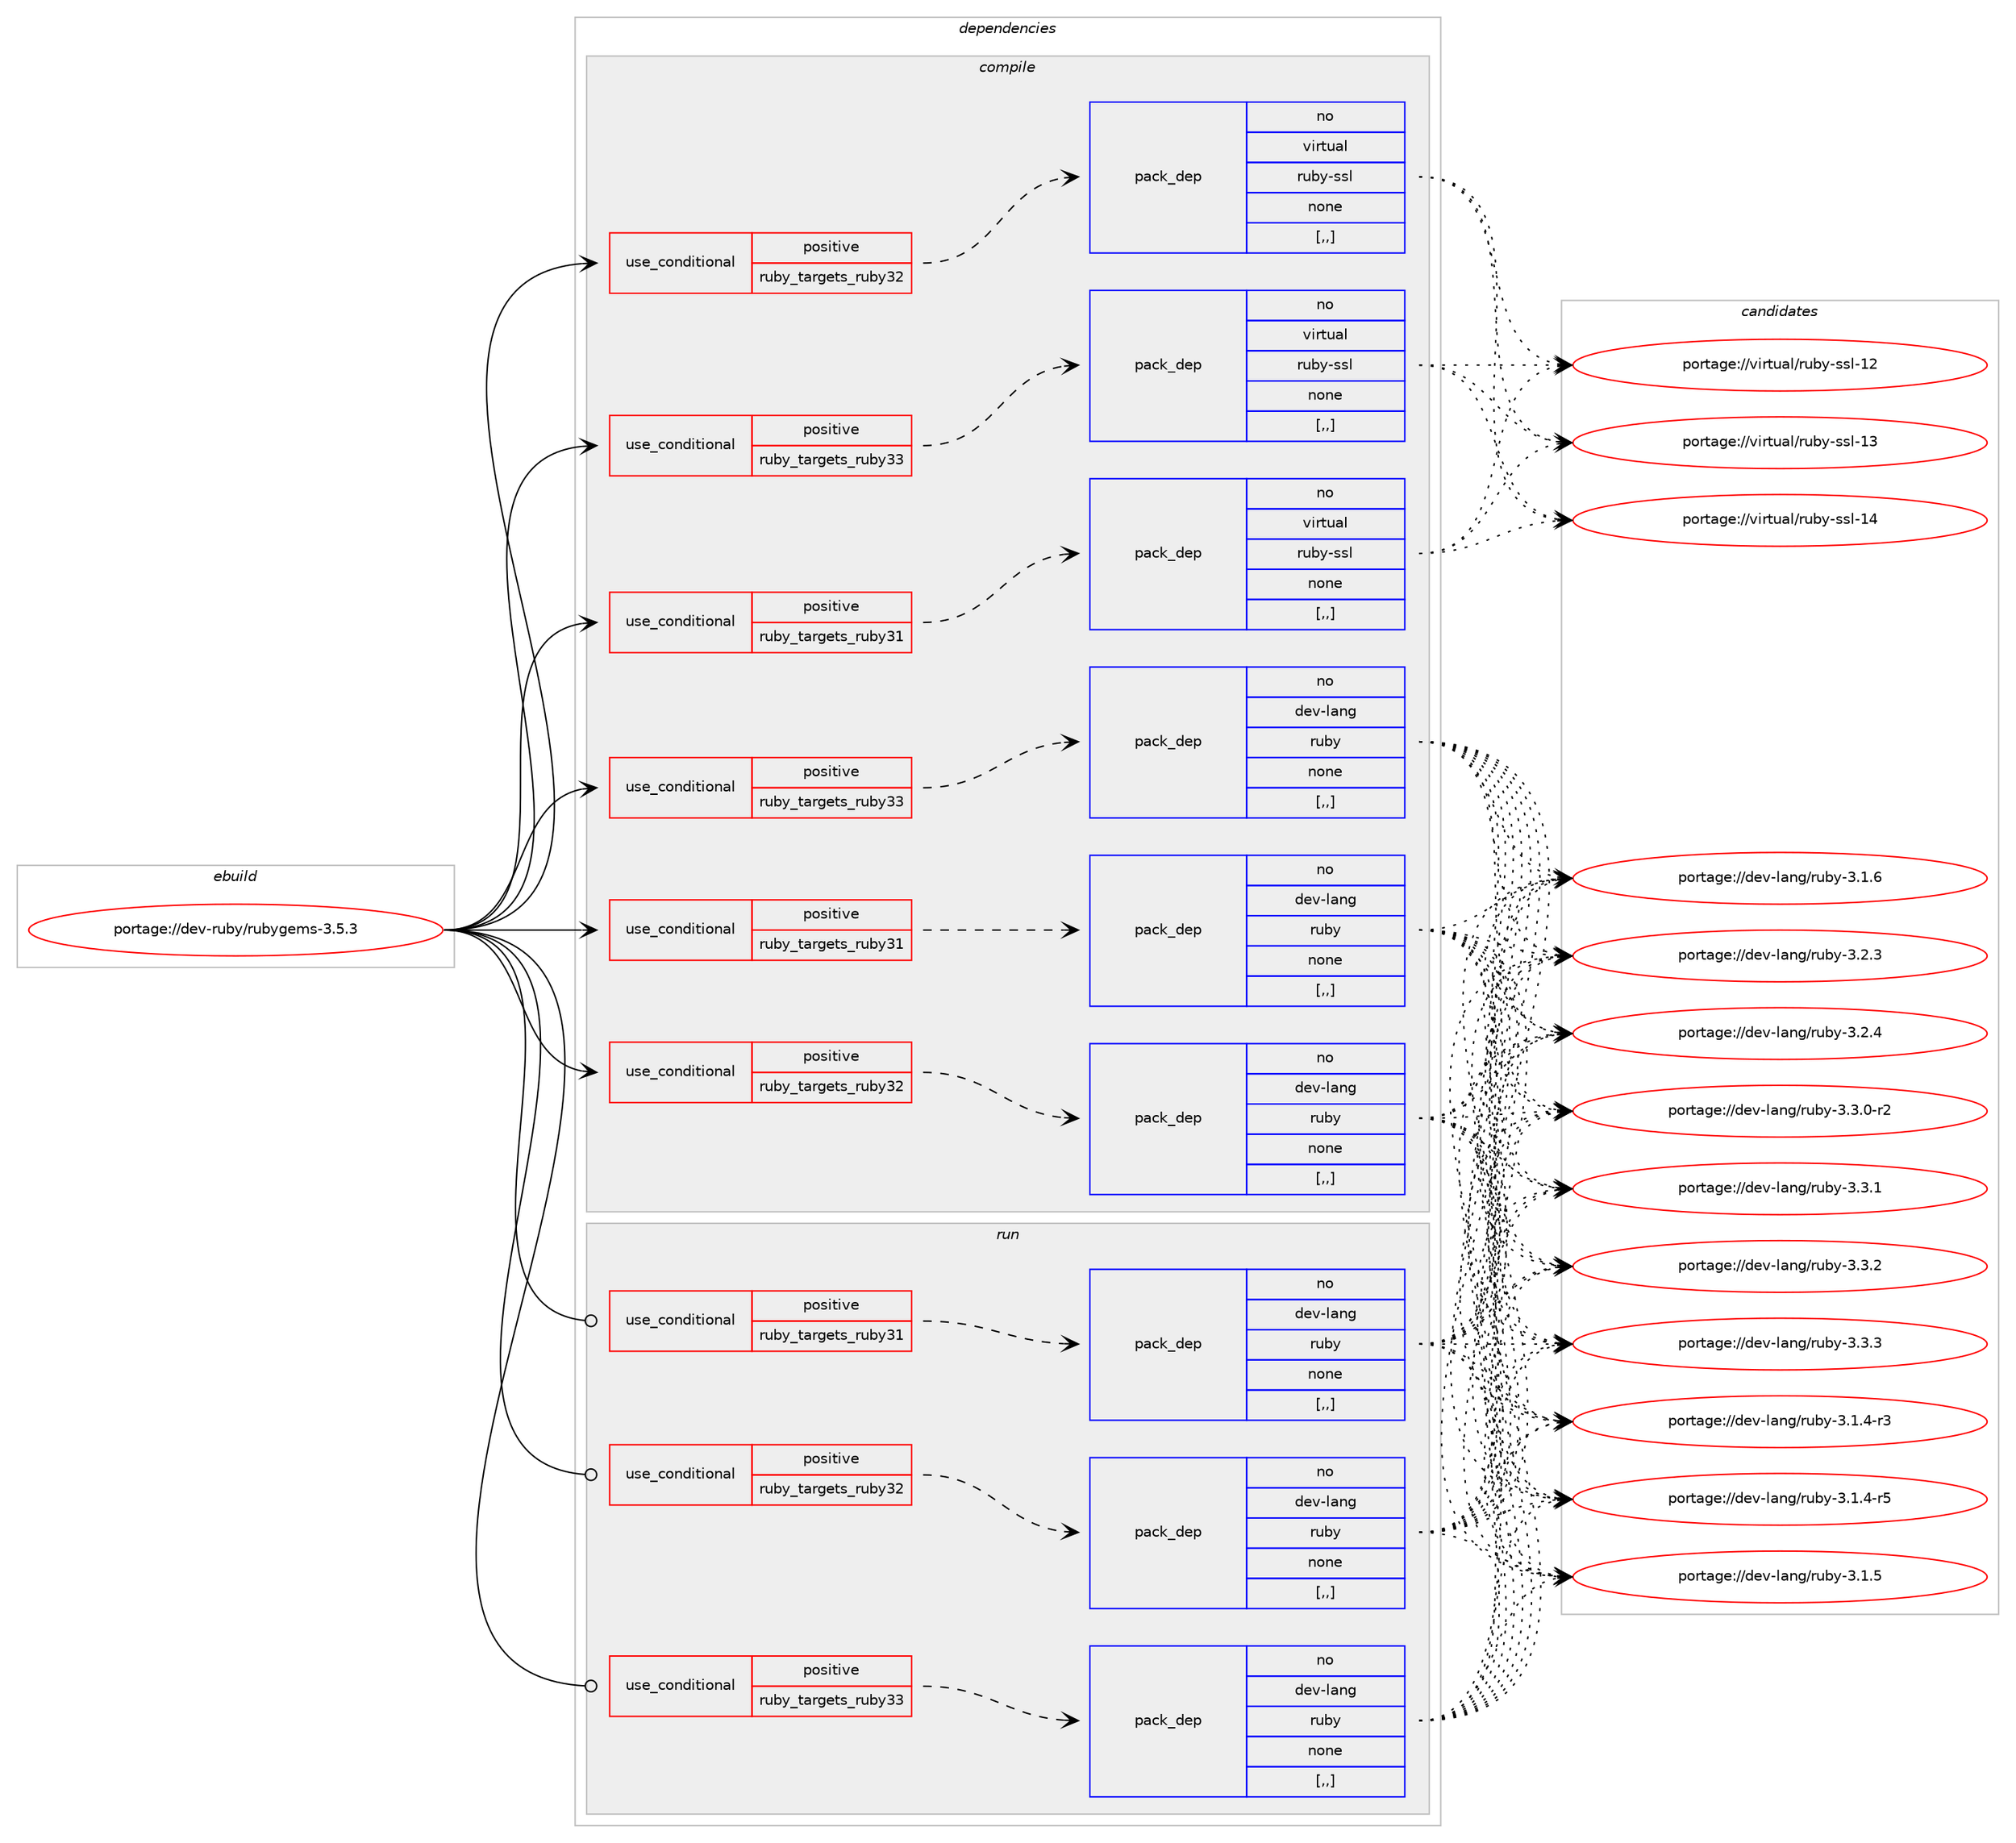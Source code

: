 digraph prolog {

# *************
# Graph options
# *************

newrank=true;
concentrate=true;
compound=true;
graph [rankdir=LR,fontname=Helvetica,fontsize=10,ranksep=1.5];#, ranksep=2.5, nodesep=0.2];
edge  [arrowhead=vee];
node  [fontname=Helvetica,fontsize=10];

# **********
# The ebuild
# **********

subgraph cluster_leftcol {
color=gray;
rank=same;
label=<<i>ebuild</i>>;
id [label="portage://dev-ruby/rubygems-3.5.3", color=red, width=4, href="../dev-ruby/rubygems-3.5.3.svg"];
}

# ****************
# The dependencies
# ****************

subgraph cluster_midcol {
color=gray;
label=<<i>dependencies</i>>;
subgraph cluster_compile {
fillcolor="#eeeeee";
style=filled;
label=<<i>compile</i>>;
subgraph cond54603 {
dependency197770 [label=<<TABLE BORDER="0" CELLBORDER="1" CELLSPACING="0" CELLPADDING="4"><TR><TD ROWSPAN="3" CELLPADDING="10">use_conditional</TD></TR><TR><TD>positive</TD></TR><TR><TD>ruby_targets_ruby31</TD></TR></TABLE>>, shape=none, color=red];
subgraph pack141800 {
dependency197771 [label=<<TABLE BORDER="0" CELLBORDER="1" CELLSPACING="0" CELLPADDING="4" WIDTH="220"><TR><TD ROWSPAN="6" CELLPADDING="30">pack_dep</TD></TR><TR><TD WIDTH="110">no</TD></TR><TR><TD>dev-lang</TD></TR><TR><TD>ruby</TD></TR><TR><TD>none</TD></TR><TR><TD>[,,]</TD></TR></TABLE>>, shape=none, color=blue];
}
dependency197770:e -> dependency197771:w [weight=20,style="dashed",arrowhead="vee"];
}
id:e -> dependency197770:w [weight=20,style="solid",arrowhead="vee"];
subgraph cond54604 {
dependency197772 [label=<<TABLE BORDER="0" CELLBORDER="1" CELLSPACING="0" CELLPADDING="4"><TR><TD ROWSPAN="3" CELLPADDING="10">use_conditional</TD></TR><TR><TD>positive</TD></TR><TR><TD>ruby_targets_ruby31</TD></TR></TABLE>>, shape=none, color=red];
subgraph pack141801 {
dependency197773 [label=<<TABLE BORDER="0" CELLBORDER="1" CELLSPACING="0" CELLPADDING="4" WIDTH="220"><TR><TD ROWSPAN="6" CELLPADDING="30">pack_dep</TD></TR><TR><TD WIDTH="110">no</TD></TR><TR><TD>virtual</TD></TR><TR><TD>ruby-ssl</TD></TR><TR><TD>none</TD></TR><TR><TD>[,,]</TD></TR></TABLE>>, shape=none, color=blue];
}
dependency197772:e -> dependency197773:w [weight=20,style="dashed",arrowhead="vee"];
}
id:e -> dependency197772:w [weight=20,style="solid",arrowhead="vee"];
subgraph cond54605 {
dependency197774 [label=<<TABLE BORDER="0" CELLBORDER="1" CELLSPACING="0" CELLPADDING="4"><TR><TD ROWSPAN="3" CELLPADDING="10">use_conditional</TD></TR><TR><TD>positive</TD></TR><TR><TD>ruby_targets_ruby32</TD></TR></TABLE>>, shape=none, color=red];
subgraph pack141802 {
dependency197775 [label=<<TABLE BORDER="0" CELLBORDER="1" CELLSPACING="0" CELLPADDING="4" WIDTH="220"><TR><TD ROWSPAN="6" CELLPADDING="30">pack_dep</TD></TR><TR><TD WIDTH="110">no</TD></TR><TR><TD>dev-lang</TD></TR><TR><TD>ruby</TD></TR><TR><TD>none</TD></TR><TR><TD>[,,]</TD></TR></TABLE>>, shape=none, color=blue];
}
dependency197774:e -> dependency197775:w [weight=20,style="dashed",arrowhead="vee"];
}
id:e -> dependency197774:w [weight=20,style="solid",arrowhead="vee"];
subgraph cond54606 {
dependency197776 [label=<<TABLE BORDER="0" CELLBORDER="1" CELLSPACING="0" CELLPADDING="4"><TR><TD ROWSPAN="3" CELLPADDING="10">use_conditional</TD></TR><TR><TD>positive</TD></TR><TR><TD>ruby_targets_ruby32</TD></TR></TABLE>>, shape=none, color=red];
subgraph pack141803 {
dependency197777 [label=<<TABLE BORDER="0" CELLBORDER="1" CELLSPACING="0" CELLPADDING="4" WIDTH="220"><TR><TD ROWSPAN="6" CELLPADDING="30">pack_dep</TD></TR><TR><TD WIDTH="110">no</TD></TR><TR><TD>virtual</TD></TR><TR><TD>ruby-ssl</TD></TR><TR><TD>none</TD></TR><TR><TD>[,,]</TD></TR></TABLE>>, shape=none, color=blue];
}
dependency197776:e -> dependency197777:w [weight=20,style="dashed",arrowhead="vee"];
}
id:e -> dependency197776:w [weight=20,style="solid",arrowhead="vee"];
subgraph cond54607 {
dependency197778 [label=<<TABLE BORDER="0" CELLBORDER="1" CELLSPACING="0" CELLPADDING="4"><TR><TD ROWSPAN="3" CELLPADDING="10">use_conditional</TD></TR><TR><TD>positive</TD></TR><TR><TD>ruby_targets_ruby33</TD></TR></TABLE>>, shape=none, color=red];
subgraph pack141804 {
dependency197779 [label=<<TABLE BORDER="0" CELLBORDER="1" CELLSPACING="0" CELLPADDING="4" WIDTH="220"><TR><TD ROWSPAN="6" CELLPADDING="30">pack_dep</TD></TR><TR><TD WIDTH="110">no</TD></TR><TR><TD>dev-lang</TD></TR><TR><TD>ruby</TD></TR><TR><TD>none</TD></TR><TR><TD>[,,]</TD></TR></TABLE>>, shape=none, color=blue];
}
dependency197778:e -> dependency197779:w [weight=20,style="dashed",arrowhead="vee"];
}
id:e -> dependency197778:w [weight=20,style="solid",arrowhead="vee"];
subgraph cond54608 {
dependency197780 [label=<<TABLE BORDER="0" CELLBORDER="1" CELLSPACING="0" CELLPADDING="4"><TR><TD ROWSPAN="3" CELLPADDING="10">use_conditional</TD></TR><TR><TD>positive</TD></TR><TR><TD>ruby_targets_ruby33</TD></TR></TABLE>>, shape=none, color=red];
subgraph pack141805 {
dependency197781 [label=<<TABLE BORDER="0" CELLBORDER="1" CELLSPACING="0" CELLPADDING="4" WIDTH="220"><TR><TD ROWSPAN="6" CELLPADDING="30">pack_dep</TD></TR><TR><TD WIDTH="110">no</TD></TR><TR><TD>virtual</TD></TR><TR><TD>ruby-ssl</TD></TR><TR><TD>none</TD></TR><TR><TD>[,,]</TD></TR></TABLE>>, shape=none, color=blue];
}
dependency197780:e -> dependency197781:w [weight=20,style="dashed",arrowhead="vee"];
}
id:e -> dependency197780:w [weight=20,style="solid",arrowhead="vee"];
}
subgraph cluster_compileandrun {
fillcolor="#eeeeee";
style=filled;
label=<<i>compile and run</i>>;
}
subgraph cluster_run {
fillcolor="#eeeeee";
style=filled;
label=<<i>run</i>>;
subgraph cond54609 {
dependency197782 [label=<<TABLE BORDER="0" CELLBORDER="1" CELLSPACING="0" CELLPADDING="4"><TR><TD ROWSPAN="3" CELLPADDING="10">use_conditional</TD></TR><TR><TD>positive</TD></TR><TR><TD>ruby_targets_ruby31</TD></TR></TABLE>>, shape=none, color=red];
subgraph pack141806 {
dependency197783 [label=<<TABLE BORDER="0" CELLBORDER="1" CELLSPACING="0" CELLPADDING="4" WIDTH="220"><TR><TD ROWSPAN="6" CELLPADDING="30">pack_dep</TD></TR><TR><TD WIDTH="110">no</TD></TR><TR><TD>dev-lang</TD></TR><TR><TD>ruby</TD></TR><TR><TD>none</TD></TR><TR><TD>[,,]</TD></TR></TABLE>>, shape=none, color=blue];
}
dependency197782:e -> dependency197783:w [weight=20,style="dashed",arrowhead="vee"];
}
id:e -> dependency197782:w [weight=20,style="solid",arrowhead="odot"];
subgraph cond54610 {
dependency197784 [label=<<TABLE BORDER="0" CELLBORDER="1" CELLSPACING="0" CELLPADDING="4"><TR><TD ROWSPAN="3" CELLPADDING="10">use_conditional</TD></TR><TR><TD>positive</TD></TR><TR><TD>ruby_targets_ruby32</TD></TR></TABLE>>, shape=none, color=red];
subgraph pack141807 {
dependency197785 [label=<<TABLE BORDER="0" CELLBORDER="1" CELLSPACING="0" CELLPADDING="4" WIDTH="220"><TR><TD ROWSPAN="6" CELLPADDING="30">pack_dep</TD></TR><TR><TD WIDTH="110">no</TD></TR><TR><TD>dev-lang</TD></TR><TR><TD>ruby</TD></TR><TR><TD>none</TD></TR><TR><TD>[,,]</TD></TR></TABLE>>, shape=none, color=blue];
}
dependency197784:e -> dependency197785:w [weight=20,style="dashed",arrowhead="vee"];
}
id:e -> dependency197784:w [weight=20,style="solid",arrowhead="odot"];
subgraph cond54611 {
dependency197786 [label=<<TABLE BORDER="0" CELLBORDER="1" CELLSPACING="0" CELLPADDING="4"><TR><TD ROWSPAN="3" CELLPADDING="10">use_conditional</TD></TR><TR><TD>positive</TD></TR><TR><TD>ruby_targets_ruby33</TD></TR></TABLE>>, shape=none, color=red];
subgraph pack141808 {
dependency197787 [label=<<TABLE BORDER="0" CELLBORDER="1" CELLSPACING="0" CELLPADDING="4" WIDTH="220"><TR><TD ROWSPAN="6" CELLPADDING="30">pack_dep</TD></TR><TR><TD WIDTH="110">no</TD></TR><TR><TD>dev-lang</TD></TR><TR><TD>ruby</TD></TR><TR><TD>none</TD></TR><TR><TD>[,,]</TD></TR></TABLE>>, shape=none, color=blue];
}
dependency197786:e -> dependency197787:w [weight=20,style="dashed",arrowhead="vee"];
}
id:e -> dependency197786:w [weight=20,style="solid",arrowhead="odot"];
}
}

# **************
# The candidates
# **************

subgraph cluster_choices {
rank=same;
color=gray;
label=<<i>candidates</i>>;

subgraph choice141800 {
color=black;
nodesep=1;
choice100101118451089711010347114117981214551464946524511451 [label="portage://dev-lang/ruby-3.1.4-r3", color=red, width=4,href="../dev-lang/ruby-3.1.4-r3.svg"];
choice100101118451089711010347114117981214551464946524511453 [label="portage://dev-lang/ruby-3.1.4-r5", color=red, width=4,href="../dev-lang/ruby-3.1.4-r5.svg"];
choice10010111845108971101034711411798121455146494653 [label="portage://dev-lang/ruby-3.1.5", color=red, width=4,href="../dev-lang/ruby-3.1.5.svg"];
choice10010111845108971101034711411798121455146494654 [label="portage://dev-lang/ruby-3.1.6", color=red, width=4,href="../dev-lang/ruby-3.1.6.svg"];
choice10010111845108971101034711411798121455146504651 [label="portage://dev-lang/ruby-3.2.3", color=red, width=4,href="../dev-lang/ruby-3.2.3.svg"];
choice10010111845108971101034711411798121455146504652 [label="portage://dev-lang/ruby-3.2.4", color=red, width=4,href="../dev-lang/ruby-3.2.4.svg"];
choice100101118451089711010347114117981214551465146484511450 [label="portage://dev-lang/ruby-3.3.0-r2", color=red, width=4,href="../dev-lang/ruby-3.3.0-r2.svg"];
choice10010111845108971101034711411798121455146514649 [label="portage://dev-lang/ruby-3.3.1", color=red, width=4,href="../dev-lang/ruby-3.3.1.svg"];
choice10010111845108971101034711411798121455146514650 [label="portage://dev-lang/ruby-3.3.2", color=red, width=4,href="../dev-lang/ruby-3.3.2.svg"];
choice10010111845108971101034711411798121455146514651 [label="portage://dev-lang/ruby-3.3.3", color=red, width=4,href="../dev-lang/ruby-3.3.3.svg"];
dependency197771:e -> choice100101118451089711010347114117981214551464946524511451:w [style=dotted,weight="100"];
dependency197771:e -> choice100101118451089711010347114117981214551464946524511453:w [style=dotted,weight="100"];
dependency197771:e -> choice10010111845108971101034711411798121455146494653:w [style=dotted,weight="100"];
dependency197771:e -> choice10010111845108971101034711411798121455146494654:w [style=dotted,weight="100"];
dependency197771:e -> choice10010111845108971101034711411798121455146504651:w [style=dotted,weight="100"];
dependency197771:e -> choice10010111845108971101034711411798121455146504652:w [style=dotted,weight="100"];
dependency197771:e -> choice100101118451089711010347114117981214551465146484511450:w [style=dotted,weight="100"];
dependency197771:e -> choice10010111845108971101034711411798121455146514649:w [style=dotted,weight="100"];
dependency197771:e -> choice10010111845108971101034711411798121455146514650:w [style=dotted,weight="100"];
dependency197771:e -> choice10010111845108971101034711411798121455146514651:w [style=dotted,weight="100"];
}
subgraph choice141801 {
color=black;
nodesep=1;
choice11810511411611797108471141179812145115115108454950 [label="portage://virtual/ruby-ssl-12", color=red, width=4,href="../virtual/ruby-ssl-12.svg"];
choice11810511411611797108471141179812145115115108454951 [label="portage://virtual/ruby-ssl-13", color=red, width=4,href="../virtual/ruby-ssl-13.svg"];
choice11810511411611797108471141179812145115115108454952 [label="portage://virtual/ruby-ssl-14", color=red, width=4,href="../virtual/ruby-ssl-14.svg"];
dependency197773:e -> choice11810511411611797108471141179812145115115108454950:w [style=dotted,weight="100"];
dependency197773:e -> choice11810511411611797108471141179812145115115108454951:w [style=dotted,weight="100"];
dependency197773:e -> choice11810511411611797108471141179812145115115108454952:w [style=dotted,weight="100"];
}
subgraph choice141802 {
color=black;
nodesep=1;
choice100101118451089711010347114117981214551464946524511451 [label="portage://dev-lang/ruby-3.1.4-r3", color=red, width=4,href="../dev-lang/ruby-3.1.4-r3.svg"];
choice100101118451089711010347114117981214551464946524511453 [label="portage://dev-lang/ruby-3.1.4-r5", color=red, width=4,href="../dev-lang/ruby-3.1.4-r5.svg"];
choice10010111845108971101034711411798121455146494653 [label="portage://dev-lang/ruby-3.1.5", color=red, width=4,href="../dev-lang/ruby-3.1.5.svg"];
choice10010111845108971101034711411798121455146494654 [label="portage://dev-lang/ruby-3.1.6", color=red, width=4,href="../dev-lang/ruby-3.1.6.svg"];
choice10010111845108971101034711411798121455146504651 [label="portage://dev-lang/ruby-3.2.3", color=red, width=4,href="../dev-lang/ruby-3.2.3.svg"];
choice10010111845108971101034711411798121455146504652 [label="portage://dev-lang/ruby-3.2.4", color=red, width=4,href="../dev-lang/ruby-3.2.4.svg"];
choice100101118451089711010347114117981214551465146484511450 [label="portage://dev-lang/ruby-3.3.0-r2", color=red, width=4,href="../dev-lang/ruby-3.3.0-r2.svg"];
choice10010111845108971101034711411798121455146514649 [label="portage://dev-lang/ruby-3.3.1", color=red, width=4,href="../dev-lang/ruby-3.3.1.svg"];
choice10010111845108971101034711411798121455146514650 [label="portage://dev-lang/ruby-3.3.2", color=red, width=4,href="../dev-lang/ruby-3.3.2.svg"];
choice10010111845108971101034711411798121455146514651 [label="portage://dev-lang/ruby-3.3.3", color=red, width=4,href="../dev-lang/ruby-3.3.3.svg"];
dependency197775:e -> choice100101118451089711010347114117981214551464946524511451:w [style=dotted,weight="100"];
dependency197775:e -> choice100101118451089711010347114117981214551464946524511453:w [style=dotted,weight="100"];
dependency197775:e -> choice10010111845108971101034711411798121455146494653:w [style=dotted,weight="100"];
dependency197775:e -> choice10010111845108971101034711411798121455146494654:w [style=dotted,weight="100"];
dependency197775:e -> choice10010111845108971101034711411798121455146504651:w [style=dotted,weight="100"];
dependency197775:e -> choice10010111845108971101034711411798121455146504652:w [style=dotted,weight="100"];
dependency197775:e -> choice100101118451089711010347114117981214551465146484511450:w [style=dotted,weight="100"];
dependency197775:e -> choice10010111845108971101034711411798121455146514649:w [style=dotted,weight="100"];
dependency197775:e -> choice10010111845108971101034711411798121455146514650:w [style=dotted,weight="100"];
dependency197775:e -> choice10010111845108971101034711411798121455146514651:w [style=dotted,weight="100"];
}
subgraph choice141803 {
color=black;
nodesep=1;
choice11810511411611797108471141179812145115115108454950 [label="portage://virtual/ruby-ssl-12", color=red, width=4,href="../virtual/ruby-ssl-12.svg"];
choice11810511411611797108471141179812145115115108454951 [label="portage://virtual/ruby-ssl-13", color=red, width=4,href="../virtual/ruby-ssl-13.svg"];
choice11810511411611797108471141179812145115115108454952 [label="portage://virtual/ruby-ssl-14", color=red, width=4,href="../virtual/ruby-ssl-14.svg"];
dependency197777:e -> choice11810511411611797108471141179812145115115108454950:w [style=dotted,weight="100"];
dependency197777:e -> choice11810511411611797108471141179812145115115108454951:w [style=dotted,weight="100"];
dependency197777:e -> choice11810511411611797108471141179812145115115108454952:w [style=dotted,weight="100"];
}
subgraph choice141804 {
color=black;
nodesep=1;
choice100101118451089711010347114117981214551464946524511451 [label="portage://dev-lang/ruby-3.1.4-r3", color=red, width=4,href="../dev-lang/ruby-3.1.4-r3.svg"];
choice100101118451089711010347114117981214551464946524511453 [label="portage://dev-lang/ruby-3.1.4-r5", color=red, width=4,href="../dev-lang/ruby-3.1.4-r5.svg"];
choice10010111845108971101034711411798121455146494653 [label="portage://dev-lang/ruby-3.1.5", color=red, width=4,href="../dev-lang/ruby-3.1.5.svg"];
choice10010111845108971101034711411798121455146494654 [label="portage://dev-lang/ruby-3.1.6", color=red, width=4,href="../dev-lang/ruby-3.1.6.svg"];
choice10010111845108971101034711411798121455146504651 [label="portage://dev-lang/ruby-3.2.3", color=red, width=4,href="../dev-lang/ruby-3.2.3.svg"];
choice10010111845108971101034711411798121455146504652 [label="portage://dev-lang/ruby-3.2.4", color=red, width=4,href="../dev-lang/ruby-3.2.4.svg"];
choice100101118451089711010347114117981214551465146484511450 [label="portage://dev-lang/ruby-3.3.0-r2", color=red, width=4,href="../dev-lang/ruby-3.3.0-r2.svg"];
choice10010111845108971101034711411798121455146514649 [label="portage://dev-lang/ruby-3.3.1", color=red, width=4,href="../dev-lang/ruby-3.3.1.svg"];
choice10010111845108971101034711411798121455146514650 [label="portage://dev-lang/ruby-3.3.2", color=red, width=4,href="../dev-lang/ruby-3.3.2.svg"];
choice10010111845108971101034711411798121455146514651 [label="portage://dev-lang/ruby-3.3.3", color=red, width=4,href="../dev-lang/ruby-3.3.3.svg"];
dependency197779:e -> choice100101118451089711010347114117981214551464946524511451:w [style=dotted,weight="100"];
dependency197779:e -> choice100101118451089711010347114117981214551464946524511453:w [style=dotted,weight="100"];
dependency197779:e -> choice10010111845108971101034711411798121455146494653:w [style=dotted,weight="100"];
dependency197779:e -> choice10010111845108971101034711411798121455146494654:w [style=dotted,weight="100"];
dependency197779:e -> choice10010111845108971101034711411798121455146504651:w [style=dotted,weight="100"];
dependency197779:e -> choice10010111845108971101034711411798121455146504652:w [style=dotted,weight="100"];
dependency197779:e -> choice100101118451089711010347114117981214551465146484511450:w [style=dotted,weight="100"];
dependency197779:e -> choice10010111845108971101034711411798121455146514649:w [style=dotted,weight="100"];
dependency197779:e -> choice10010111845108971101034711411798121455146514650:w [style=dotted,weight="100"];
dependency197779:e -> choice10010111845108971101034711411798121455146514651:w [style=dotted,weight="100"];
}
subgraph choice141805 {
color=black;
nodesep=1;
choice11810511411611797108471141179812145115115108454950 [label="portage://virtual/ruby-ssl-12", color=red, width=4,href="../virtual/ruby-ssl-12.svg"];
choice11810511411611797108471141179812145115115108454951 [label="portage://virtual/ruby-ssl-13", color=red, width=4,href="../virtual/ruby-ssl-13.svg"];
choice11810511411611797108471141179812145115115108454952 [label="portage://virtual/ruby-ssl-14", color=red, width=4,href="../virtual/ruby-ssl-14.svg"];
dependency197781:e -> choice11810511411611797108471141179812145115115108454950:w [style=dotted,weight="100"];
dependency197781:e -> choice11810511411611797108471141179812145115115108454951:w [style=dotted,weight="100"];
dependency197781:e -> choice11810511411611797108471141179812145115115108454952:w [style=dotted,weight="100"];
}
subgraph choice141806 {
color=black;
nodesep=1;
choice100101118451089711010347114117981214551464946524511451 [label="portage://dev-lang/ruby-3.1.4-r3", color=red, width=4,href="../dev-lang/ruby-3.1.4-r3.svg"];
choice100101118451089711010347114117981214551464946524511453 [label="portage://dev-lang/ruby-3.1.4-r5", color=red, width=4,href="../dev-lang/ruby-3.1.4-r5.svg"];
choice10010111845108971101034711411798121455146494653 [label="portage://dev-lang/ruby-3.1.5", color=red, width=4,href="../dev-lang/ruby-3.1.5.svg"];
choice10010111845108971101034711411798121455146494654 [label="portage://dev-lang/ruby-3.1.6", color=red, width=4,href="../dev-lang/ruby-3.1.6.svg"];
choice10010111845108971101034711411798121455146504651 [label="portage://dev-lang/ruby-3.2.3", color=red, width=4,href="../dev-lang/ruby-3.2.3.svg"];
choice10010111845108971101034711411798121455146504652 [label="portage://dev-lang/ruby-3.2.4", color=red, width=4,href="../dev-lang/ruby-3.2.4.svg"];
choice100101118451089711010347114117981214551465146484511450 [label="portage://dev-lang/ruby-3.3.0-r2", color=red, width=4,href="../dev-lang/ruby-3.3.0-r2.svg"];
choice10010111845108971101034711411798121455146514649 [label="portage://dev-lang/ruby-3.3.1", color=red, width=4,href="../dev-lang/ruby-3.3.1.svg"];
choice10010111845108971101034711411798121455146514650 [label="portage://dev-lang/ruby-3.3.2", color=red, width=4,href="../dev-lang/ruby-3.3.2.svg"];
choice10010111845108971101034711411798121455146514651 [label="portage://dev-lang/ruby-3.3.3", color=red, width=4,href="../dev-lang/ruby-3.3.3.svg"];
dependency197783:e -> choice100101118451089711010347114117981214551464946524511451:w [style=dotted,weight="100"];
dependency197783:e -> choice100101118451089711010347114117981214551464946524511453:w [style=dotted,weight="100"];
dependency197783:e -> choice10010111845108971101034711411798121455146494653:w [style=dotted,weight="100"];
dependency197783:e -> choice10010111845108971101034711411798121455146494654:w [style=dotted,weight="100"];
dependency197783:e -> choice10010111845108971101034711411798121455146504651:w [style=dotted,weight="100"];
dependency197783:e -> choice10010111845108971101034711411798121455146504652:w [style=dotted,weight="100"];
dependency197783:e -> choice100101118451089711010347114117981214551465146484511450:w [style=dotted,weight="100"];
dependency197783:e -> choice10010111845108971101034711411798121455146514649:w [style=dotted,weight="100"];
dependency197783:e -> choice10010111845108971101034711411798121455146514650:w [style=dotted,weight="100"];
dependency197783:e -> choice10010111845108971101034711411798121455146514651:w [style=dotted,weight="100"];
}
subgraph choice141807 {
color=black;
nodesep=1;
choice100101118451089711010347114117981214551464946524511451 [label="portage://dev-lang/ruby-3.1.4-r3", color=red, width=4,href="../dev-lang/ruby-3.1.4-r3.svg"];
choice100101118451089711010347114117981214551464946524511453 [label="portage://dev-lang/ruby-3.1.4-r5", color=red, width=4,href="../dev-lang/ruby-3.1.4-r5.svg"];
choice10010111845108971101034711411798121455146494653 [label="portage://dev-lang/ruby-3.1.5", color=red, width=4,href="../dev-lang/ruby-3.1.5.svg"];
choice10010111845108971101034711411798121455146494654 [label="portage://dev-lang/ruby-3.1.6", color=red, width=4,href="../dev-lang/ruby-3.1.6.svg"];
choice10010111845108971101034711411798121455146504651 [label="portage://dev-lang/ruby-3.2.3", color=red, width=4,href="../dev-lang/ruby-3.2.3.svg"];
choice10010111845108971101034711411798121455146504652 [label="portage://dev-lang/ruby-3.2.4", color=red, width=4,href="../dev-lang/ruby-3.2.4.svg"];
choice100101118451089711010347114117981214551465146484511450 [label="portage://dev-lang/ruby-3.3.0-r2", color=red, width=4,href="../dev-lang/ruby-3.3.0-r2.svg"];
choice10010111845108971101034711411798121455146514649 [label="portage://dev-lang/ruby-3.3.1", color=red, width=4,href="../dev-lang/ruby-3.3.1.svg"];
choice10010111845108971101034711411798121455146514650 [label="portage://dev-lang/ruby-3.3.2", color=red, width=4,href="../dev-lang/ruby-3.3.2.svg"];
choice10010111845108971101034711411798121455146514651 [label="portage://dev-lang/ruby-3.3.3", color=red, width=4,href="../dev-lang/ruby-3.3.3.svg"];
dependency197785:e -> choice100101118451089711010347114117981214551464946524511451:w [style=dotted,weight="100"];
dependency197785:e -> choice100101118451089711010347114117981214551464946524511453:w [style=dotted,weight="100"];
dependency197785:e -> choice10010111845108971101034711411798121455146494653:w [style=dotted,weight="100"];
dependency197785:e -> choice10010111845108971101034711411798121455146494654:w [style=dotted,weight="100"];
dependency197785:e -> choice10010111845108971101034711411798121455146504651:w [style=dotted,weight="100"];
dependency197785:e -> choice10010111845108971101034711411798121455146504652:w [style=dotted,weight="100"];
dependency197785:e -> choice100101118451089711010347114117981214551465146484511450:w [style=dotted,weight="100"];
dependency197785:e -> choice10010111845108971101034711411798121455146514649:w [style=dotted,weight="100"];
dependency197785:e -> choice10010111845108971101034711411798121455146514650:w [style=dotted,weight="100"];
dependency197785:e -> choice10010111845108971101034711411798121455146514651:w [style=dotted,weight="100"];
}
subgraph choice141808 {
color=black;
nodesep=1;
choice100101118451089711010347114117981214551464946524511451 [label="portage://dev-lang/ruby-3.1.4-r3", color=red, width=4,href="../dev-lang/ruby-3.1.4-r3.svg"];
choice100101118451089711010347114117981214551464946524511453 [label="portage://dev-lang/ruby-3.1.4-r5", color=red, width=4,href="../dev-lang/ruby-3.1.4-r5.svg"];
choice10010111845108971101034711411798121455146494653 [label="portage://dev-lang/ruby-3.1.5", color=red, width=4,href="../dev-lang/ruby-3.1.5.svg"];
choice10010111845108971101034711411798121455146494654 [label="portage://dev-lang/ruby-3.1.6", color=red, width=4,href="../dev-lang/ruby-3.1.6.svg"];
choice10010111845108971101034711411798121455146504651 [label="portage://dev-lang/ruby-3.2.3", color=red, width=4,href="../dev-lang/ruby-3.2.3.svg"];
choice10010111845108971101034711411798121455146504652 [label="portage://dev-lang/ruby-3.2.4", color=red, width=4,href="../dev-lang/ruby-3.2.4.svg"];
choice100101118451089711010347114117981214551465146484511450 [label="portage://dev-lang/ruby-3.3.0-r2", color=red, width=4,href="../dev-lang/ruby-3.3.0-r2.svg"];
choice10010111845108971101034711411798121455146514649 [label="portage://dev-lang/ruby-3.3.1", color=red, width=4,href="../dev-lang/ruby-3.3.1.svg"];
choice10010111845108971101034711411798121455146514650 [label="portage://dev-lang/ruby-3.3.2", color=red, width=4,href="../dev-lang/ruby-3.3.2.svg"];
choice10010111845108971101034711411798121455146514651 [label="portage://dev-lang/ruby-3.3.3", color=red, width=4,href="../dev-lang/ruby-3.3.3.svg"];
dependency197787:e -> choice100101118451089711010347114117981214551464946524511451:w [style=dotted,weight="100"];
dependency197787:e -> choice100101118451089711010347114117981214551464946524511453:w [style=dotted,weight="100"];
dependency197787:e -> choice10010111845108971101034711411798121455146494653:w [style=dotted,weight="100"];
dependency197787:e -> choice10010111845108971101034711411798121455146494654:w [style=dotted,weight="100"];
dependency197787:e -> choice10010111845108971101034711411798121455146504651:w [style=dotted,weight="100"];
dependency197787:e -> choice10010111845108971101034711411798121455146504652:w [style=dotted,weight="100"];
dependency197787:e -> choice100101118451089711010347114117981214551465146484511450:w [style=dotted,weight="100"];
dependency197787:e -> choice10010111845108971101034711411798121455146514649:w [style=dotted,weight="100"];
dependency197787:e -> choice10010111845108971101034711411798121455146514650:w [style=dotted,weight="100"];
dependency197787:e -> choice10010111845108971101034711411798121455146514651:w [style=dotted,weight="100"];
}
}

}
